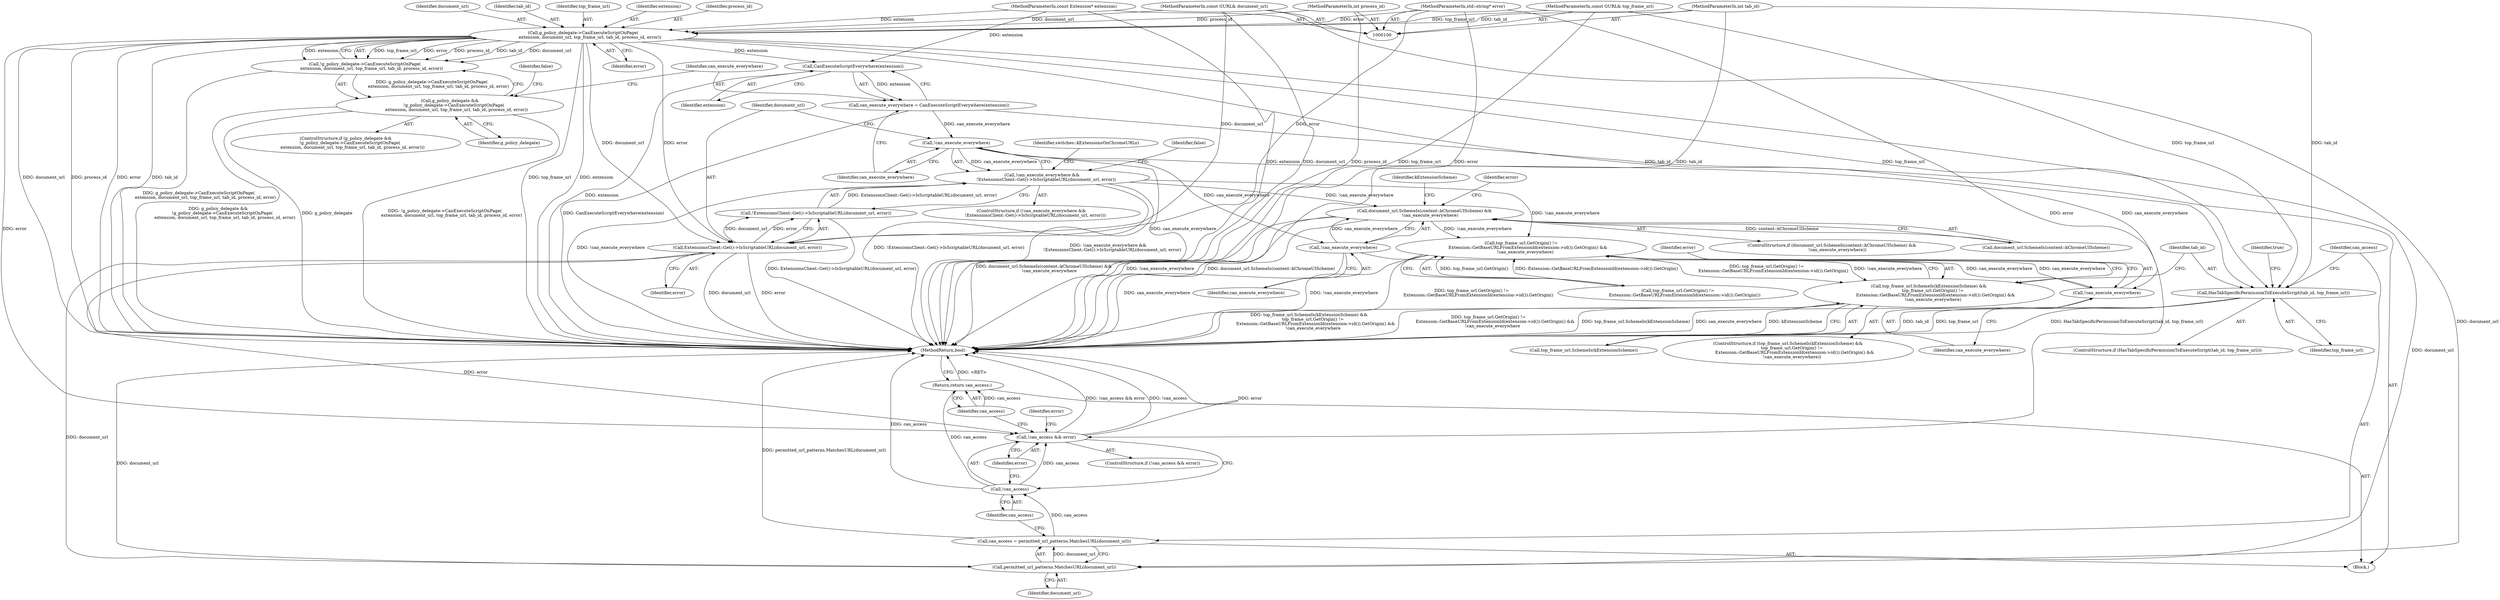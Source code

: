 digraph "1_Chrome_684a212a93141908bcc10f4bc57f3edb53d2d21f_1@pointer" {
"1000113" [label="(Call,g_policy_delegate->CanExecuteScriptOnPage(\n          extension, document_url, top_frame_url, tab_id, process_id, error))"];
"1000101" [label="(MethodParameterIn,const Extension* extension)"];
"1000102" [label="(MethodParameterIn,const GURL& document_url)"];
"1000103" [label="(MethodParameterIn,const GURL& top_frame_url)"];
"1000104" [label="(MethodParameterIn,int tab_id)"];
"1000105" [label="(MethodParameterIn,int process_id)"];
"1000107" [label="(MethodParameterIn,std::string* error)"];
"1000112" [label="(Call,!g_policy_delegate->CanExecuteScriptOnPage(\n          extension, document_url, top_frame_url, tab_id, process_id, error))"];
"1000110" [label="(Call,g_policy_delegate &&\n      !g_policy_delegate->CanExecuteScriptOnPage(\n          extension, document_url, top_frame_url, tab_id, process_id, error))"];
"1000126" [label="(Call,CanExecuteScriptEverywhere(extension))"];
"1000124" [label="(Call,can_execute_everywhere = CanExecuteScriptEverywhere(extension))"];
"1000130" [label="(Call,!can_execute_everywhere)"];
"1000129" [label="(Call,!can_execute_everywhere &&\n      !ExtensionsClient::Get()->IsScriptableURL(document_url, error))"];
"1000145" [label="(Call,document_url.SchemeIs(content::kChromeUIScheme) &&\n        !can_execute_everywhere)"];
"1000163" [label="(Call,top_frame_url.GetOrigin() !=\n          Extension::GetBaseURLFromExtensionId(extension->id()).GetOrigin() &&\n      !can_execute_everywhere)"];
"1000160" [label="(Call,top_frame_url.SchemeIs(kExtensionScheme) &&\n      top_frame_url.GetOrigin() !=\n          Extension::GetBaseURLFromExtensionId(extension->id()).GetOrigin() &&\n      !can_execute_everywhere)"];
"1000148" [label="(Call,!can_execute_everywhere)"];
"1000167" [label="(Call,!can_execute_everywhere)"];
"1000133" [label="(Call,ExtensionsClient::Get()->IsScriptableURL(document_url, error))"];
"1000132" [label="(Call,!ExtensionsClient::Get()->IsScriptableURL(document_url, error))"];
"1000187" [label="(Call,permitted_url_patterns.MatchesURL(document_url))"];
"1000185" [label="(Call,can_access = permitted_url_patterns.MatchesURL(document_url))"];
"1000191" [label="(Call,!can_access)"];
"1000190" [label="(Call,!can_access && error)"];
"1000201" [label="(Return,return can_access;)"];
"1000179" [label="(Call,HasTabSpecificPermissionToExecuteScript(tab_id, top_frame_url))"];
"1000116" [label="(Identifier,top_frame_url)"];
"1000133" [label="(Call,ExtensionsClient::Get()->IsScriptableURL(document_url, error))"];
"1000190" [label="(Call,!can_access && error)"];
"1000161" [label="(Call,top_frame_url.SchemeIs(kExtensionScheme))"];
"1000124" [label="(Call,can_execute_everywhere = CanExecuteScriptEverywhere(extension))"];
"1000192" [label="(Identifier,can_access)"];
"1000114" [label="(Identifier,extension)"];
"1000128" [label="(ControlStructure,if (!can_execute_everywhere &&\n      !ExtensionsClient::Get()->IsScriptableURL(document_url, error)))"];
"1000168" [label="(Identifier,can_execute_everywhere)"];
"1000134" [label="(Identifier,document_url)"];
"1000118" [label="(Identifier,process_id)"];
"1000186" [label="(Identifier,can_access)"];
"1000203" [label="(MethodReturn,bool)"];
"1000125" [label="(Identifier,can_execute_everywhere)"];
"1000152" [label="(Identifier,error)"];
"1000115" [label="(Identifier,document_url)"];
"1000119" [label="(Identifier,error)"];
"1000164" [label="(Call,top_frame_url.GetOrigin() !=\n          Extension::GetBaseURLFromExtensionId(extension->id()).GetOrigin())"];
"1000159" [label="(ControlStructure,if (top_frame_url.SchemeIs(kExtensionScheme) &&\n      top_frame_url.GetOrigin() !=\n          Extension::GetBaseURLFromExtensionId(extension->id()).GetOrigin() &&\n      !can_execute_everywhere))"];
"1000191" [label="(Call,!can_access)"];
"1000142" [label="(Identifier,switches::kExtensionsOnChromeURLs)"];
"1000105" [label="(MethodParameterIn,int process_id)"];
"1000110" [label="(Call,g_policy_delegate &&\n      !g_policy_delegate->CanExecuteScriptOnPage(\n          extension, document_url, top_frame_url, tab_id, process_id, error))"];
"1000187" [label="(Call,permitted_url_patterns.MatchesURL(document_url))"];
"1000162" [label="(Identifier,kExtensionScheme)"];
"1000129" [label="(Call,!can_execute_everywhere &&\n      !ExtensionsClient::Get()->IsScriptableURL(document_url, error))"];
"1000145" [label="(Call,document_url.SchemeIs(content::kChromeUIScheme) &&\n        !can_execute_everywhere)"];
"1000171" [label="(Identifier,error)"];
"1000138" [label="(Identifier,false)"];
"1000127" [label="(Identifier,extension)"];
"1000108" [label="(Block,)"];
"1000126" [label="(Call,CanExecuteScriptEverywhere(extension))"];
"1000130" [label="(Call,!can_execute_everywhere)"];
"1000144" [label="(ControlStructure,if (document_url.SchemeIs(content::kChromeUIScheme) &&\n        !can_execute_everywhere))"];
"1000197" [label="(Identifier,error)"];
"1000178" [label="(ControlStructure,if (HasTabSpecificPermissionToExecuteScript(tab_id, top_frame_url)))"];
"1000183" [label="(Identifier,true)"];
"1000201" [label="(Return,return can_access;)"];
"1000117" [label="(Identifier,tab_id)"];
"1000189" [label="(ControlStructure,if (!can_access && error))"];
"1000107" [label="(MethodParameterIn,std::string* error)"];
"1000135" [label="(Identifier,error)"];
"1000103" [label="(MethodParameterIn,const GURL& top_frame_url)"];
"1000146" [label="(Call,document_url.SchemeIs(content::kChromeUIScheme))"];
"1000112" [label="(Call,!g_policy_delegate->CanExecuteScriptOnPage(\n          extension, document_url, top_frame_url, tab_id, process_id, error))"];
"1000111" [label="(Identifier,g_policy_delegate)"];
"1000101" [label="(MethodParameterIn,const Extension* extension)"];
"1000148" [label="(Call,!can_execute_everywhere)"];
"1000180" [label="(Identifier,tab_id)"];
"1000102" [label="(MethodParameterIn,const GURL& document_url)"];
"1000113" [label="(Call,g_policy_delegate->CanExecuteScriptOnPage(\n          extension, document_url, top_frame_url, tab_id, process_id, error))"];
"1000163" [label="(Call,top_frame_url.GetOrigin() !=\n          Extension::GetBaseURLFromExtensionId(extension->id()).GetOrigin() &&\n      !can_execute_everywhere)"];
"1000149" [label="(Identifier,can_execute_everywhere)"];
"1000109" [label="(ControlStructure,if (g_policy_delegate &&\n      !g_policy_delegate->CanExecuteScriptOnPage(\n          extension, document_url, top_frame_url, tab_id, process_id, error)))"];
"1000132" [label="(Call,!ExtensionsClient::Get()->IsScriptableURL(document_url, error))"];
"1000122" [label="(Identifier,false)"];
"1000188" [label="(Identifier,document_url)"];
"1000160" [label="(Call,top_frame_url.SchemeIs(kExtensionScheme) &&\n      top_frame_url.GetOrigin() !=\n          Extension::GetBaseURLFromExtensionId(extension->id()).GetOrigin() &&\n      !can_execute_everywhere)"];
"1000179" [label="(Call,HasTabSpecificPermissionToExecuteScript(tab_id, top_frame_url))"];
"1000193" [label="(Identifier,error)"];
"1000131" [label="(Identifier,can_execute_everywhere)"];
"1000167" [label="(Call,!can_execute_everywhere)"];
"1000104" [label="(MethodParameterIn,int tab_id)"];
"1000185" [label="(Call,can_access = permitted_url_patterns.MatchesURL(document_url))"];
"1000202" [label="(Identifier,can_access)"];
"1000181" [label="(Identifier,top_frame_url)"];
"1000113" -> "1000112"  [label="AST: "];
"1000113" -> "1000119"  [label="CFG: "];
"1000114" -> "1000113"  [label="AST: "];
"1000115" -> "1000113"  [label="AST: "];
"1000116" -> "1000113"  [label="AST: "];
"1000117" -> "1000113"  [label="AST: "];
"1000118" -> "1000113"  [label="AST: "];
"1000119" -> "1000113"  [label="AST: "];
"1000112" -> "1000113"  [label="CFG: "];
"1000113" -> "1000203"  [label="DDG: process_id"];
"1000113" -> "1000203"  [label="DDG: error"];
"1000113" -> "1000203"  [label="DDG: tab_id"];
"1000113" -> "1000203"  [label="DDG: extension"];
"1000113" -> "1000203"  [label="DDG: document_url"];
"1000113" -> "1000203"  [label="DDG: top_frame_url"];
"1000113" -> "1000112"  [label="DDG: top_frame_url"];
"1000113" -> "1000112"  [label="DDG: error"];
"1000113" -> "1000112"  [label="DDG: process_id"];
"1000113" -> "1000112"  [label="DDG: tab_id"];
"1000113" -> "1000112"  [label="DDG: document_url"];
"1000113" -> "1000112"  [label="DDG: extension"];
"1000101" -> "1000113"  [label="DDG: extension"];
"1000102" -> "1000113"  [label="DDG: document_url"];
"1000103" -> "1000113"  [label="DDG: top_frame_url"];
"1000104" -> "1000113"  [label="DDG: tab_id"];
"1000105" -> "1000113"  [label="DDG: process_id"];
"1000107" -> "1000113"  [label="DDG: error"];
"1000113" -> "1000126"  [label="DDG: extension"];
"1000113" -> "1000133"  [label="DDG: document_url"];
"1000113" -> "1000133"  [label="DDG: error"];
"1000113" -> "1000179"  [label="DDG: tab_id"];
"1000113" -> "1000179"  [label="DDG: top_frame_url"];
"1000113" -> "1000187"  [label="DDG: document_url"];
"1000113" -> "1000190"  [label="DDG: error"];
"1000101" -> "1000100"  [label="AST: "];
"1000101" -> "1000203"  [label="DDG: extension"];
"1000101" -> "1000126"  [label="DDG: extension"];
"1000102" -> "1000100"  [label="AST: "];
"1000102" -> "1000203"  [label="DDG: document_url"];
"1000102" -> "1000133"  [label="DDG: document_url"];
"1000102" -> "1000187"  [label="DDG: document_url"];
"1000103" -> "1000100"  [label="AST: "];
"1000103" -> "1000203"  [label="DDG: top_frame_url"];
"1000103" -> "1000179"  [label="DDG: top_frame_url"];
"1000104" -> "1000100"  [label="AST: "];
"1000104" -> "1000203"  [label="DDG: tab_id"];
"1000104" -> "1000179"  [label="DDG: tab_id"];
"1000105" -> "1000100"  [label="AST: "];
"1000105" -> "1000203"  [label="DDG: process_id"];
"1000107" -> "1000100"  [label="AST: "];
"1000107" -> "1000203"  [label="DDG: error"];
"1000107" -> "1000133"  [label="DDG: error"];
"1000107" -> "1000190"  [label="DDG: error"];
"1000112" -> "1000110"  [label="AST: "];
"1000110" -> "1000112"  [label="CFG: "];
"1000112" -> "1000203"  [label="DDG: g_policy_delegate->CanExecuteScriptOnPage(\n          extension, document_url, top_frame_url, tab_id, process_id, error)"];
"1000112" -> "1000110"  [label="DDG: g_policy_delegate->CanExecuteScriptOnPage(\n          extension, document_url, top_frame_url, tab_id, process_id, error)"];
"1000110" -> "1000109"  [label="AST: "];
"1000110" -> "1000111"  [label="CFG: "];
"1000111" -> "1000110"  [label="AST: "];
"1000122" -> "1000110"  [label="CFG: "];
"1000125" -> "1000110"  [label="CFG: "];
"1000110" -> "1000203"  [label="DDG: !g_policy_delegate->CanExecuteScriptOnPage(\n          extension, document_url, top_frame_url, tab_id, process_id, error)"];
"1000110" -> "1000203"  [label="DDG: g_policy_delegate &&\n      !g_policy_delegate->CanExecuteScriptOnPage(\n          extension, document_url, top_frame_url, tab_id, process_id, error)"];
"1000110" -> "1000203"  [label="DDG: g_policy_delegate"];
"1000126" -> "1000124"  [label="AST: "];
"1000126" -> "1000127"  [label="CFG: "];
"1000127" -> "1000126"  [label="AST: "];
"1000124" -> "1000126"  [label="CFG: "];
"1000126" -> "1000203"  [label="DDG: extension"];
"1000126" -> "1000124"  [label="DDG: extension"];
"1000124" -> "1000108"  [label="AST: "];
"1000125" -> "1000124"  [label="AST: "];
"1000131" -> "1000124"  [label="CFG: "];
"1000124" -> "1000203"  [label="DDG: CanExecuteScriptEverywhere(extension)"];
"1000124" -> "1000130"  [label="DDG: can_execute_everywhere"];
"1000130" -> "1000129"  [label="AST: "];
"1000130" -> "1000131"  [label="CFG: "];
"1000131" -> "1000130"  [label="AST: "];
"1000134" -> "1000130"  [label="CFG: "];
"1000129" -> "1000130"  [label="CFG: "];
"1000130" -> "1000203"  [label="DDG: can_execute_everywhere"];
"1000130" -> "1000129"  [label="DDG: can_execute_everywhere"];
"1000130" -> "1000148"  [label="DDG: can_execute_everywhere"];
"1000130" -> "1000167"  [label="DDG: can_execute_everywhere"];
"1000129" -> "1000128"  [label="AST: "];
"1000129" -> "1000132"  [label="CFG: "];
"1000132" -> "1000129"  [label="AST: "];
"1000138" -> "1000129"  [label="CFG: "];
"1000142" -> "1000129"  [label="CFG: "];
"1000129" -> "1000203"  [label="DDG: !can_execute_everywhere"];
"1000129" -> "1000203"  [label="DDG: !ExtensionsClient::Get()->IsScriptableURL(document_url, error)"];
"1000129" -> "1000203"  [label="DDG: !can_execute_everywhere &&\n      !ExtensionsClient::Get()->IsScriptableURL(document_url, error)"];
"1000132" -> "1000129"  [label="DDG: ExtensionsClient::Get()->IsScriptableURL(document_url, error)"];
"1000129" -> "1000145"  [label="DDG: !can_execute_everywhere"];
"1000129" -> "1000163"  [label="DDG: !can_execute_everywhere"];
"1000145" -> "1000144"  [label="AST: "];
"1000145" -> "1000146"  [label="CFG: "];
"1000145" -> "1000148"  [label="CFG: "];
"1000146" -> "1000145"  [label="AST: "];
"1000148" -> "1000145"  [label="AST: "];
"1000152" -> "1000145"  [label="CFG: "];
"1000162" -> "1000145"  [label="CFG: "];
"1000145" -> "1000203"  [label="DDG: document_url.SchemeIs(content::kChromeUIScheme) &&\n        !can_execute_everywhere"];
"1000145" -> "1000203"  [label="DDG: !can_execute_everywhere"];
"1000145" -> "1000203"  [label="DDG: document_url.SchemeIs(content::kChromeUIScheme)"];
"1000146" -> "1000145"  [label="DDG: content::kChromeUIScheme"];
"1000148" -> "1000145"  [label="DDG: can_execute_everywhere"];
"1000145" -> "1000163"  [label="DDG: !can_execute_everywhere"];
"1000163" -> "1000160"  [label="AST: "];
"1000163" -> "1000164"  [label="CFG: "];
"1000163" -> "1000167"  [label="CFG: "];
"1000164" -> "1000163"  [label="AST: "];
"1000167" -> "1000163"  [label="AST: "];
"1000160" -> "1000163"  [label="CFG: "];
"1000163" -> "1000203"  [label="DDG: top_frame_url.GetOrigin() !=\n          Extension::GetBaseURLFromExtensionId(extension->id()).GetOrigin()"];
"1000163" -> "1000203"  [label="DDG: !can_execute_everywhere"];
"1000163" -> "1000160"  [label="DDG: top_frame_url.GetOrigin() !=\n          Extension::GetBaseURLFromExtensionId(extension->id()).GetOrigin()"];
"1000163" -> "1000160"  [label="DDG: !can_execute_everywhere"];
"1000164" -> "1000163"  [label="DDG: top_frame_url.GetOrigin()"];
"1000164" -> "1000163"  [label="DDG: Extension::GetBaseURLFromExtensionId(extension->id()).GetOrigin()"];
"1000167" -> "1000163"  [label="DDG: can_execute_everywhere"];
"1000160" -> "1000159"  [label="AST: "];
"1000160" -> "1000161"  [label="CFG: "];
"1000161" -> "1000160"  [label="AST: "];
"1000171" -> "1000160"  [label="CFG: "];
"1000180" -> "1000160"  [label="CFG: "];
"1000160" -> "1000203"  [label="DDG: top_frame_url.SchemeIs(kExtensionScheme) &&\n      top_frame_url.GetOrigin() !=\n          Extension::GetBaseURLFromExtensionId(extension->id()).GetOrigin() &&\n      !can_execute_everywhere"];
"1000160" -> "1000203"  [label="DDG: top_frame_url.GetOrigin() !=\n          Extension::GetBaseURLFromExtensionId(extension->id()).GetOrigin() &&\n      !can_execute_everywhere"];
"1000160" -> "1000203"  [label="DDG: top_frame_url.SchemeIs(kExtensionScheme)"];
"1000161" -> "1000160"  [label="DDG: kExtensionScheme"];
"1000148" -> "1000149"  [label="CFG: "];
"1000149" -> "1000148"  [label="AST: "];
"1000148" -> "1000203"  [label="DDG: can_execute_everywhere"];
"1000148" -> "1000167"  [label="DDG: can_execute_everywhere"];
"1000167" -> "1000168"  [label="CFG: "];
"1000168" -> "1000167"  [label="AST: "];
"1000167" -> "1000203"  [label="DDG: can_execute_everywhere"];
"1000133" -> "1000132"  [label="AST: "];
"1000133" -> "1000135"  [label="CFG: "];
"1000134" -> "1000133"  [label="AST: "];
"1000135" -> "1000133"  [label="AST: "];
"1000132" -> "1000133"  [label="CFG: "];
"1000133" -> "1000203"  [label="DDG: document_url"];
"1000133" -> "1000203"  [label="DDG: error"];
"1000133" -> "1000132"  [label="DDG: document_url"];
"1000133" -> "1000132"  [label="DDG: error"];
"1000133" -> "1000187"  [label="DDG: document_url"];
"1000133" -> "1000190"  [label="DDG: error"];
"1000132" -> "1000203"  [label="DDG: ExtensionsClient::Get()->IsScriptableURL(document_url, error)"];
"1000187" -> "1000185"  [label="AST: "];
"1000187" -> "1000188"  [label="CFG: "];
"1000188" -> "1000187"  [label="AST: "];
"1000185" -> "1000187"  [label="CFG: "];
"1000187" -> "1000203"  [label="DDG: document_url"];
"1000187" -> "1000185"  [label="DDG: document_url"];
"1000185" -> "1000108"  [label="AST: "];
"1000186" -> "1000185"  [label="AST: "];
"1000192" -> "1000185"  [label="CFG: "];
"1000185" -> "1000203"  [label="DDG: permitted_url_patterns.MatchesURL(document_url)"];
"1000185" -> "1000191"  [label="DDG: can_access"];
"1000191" -> "1000190"  [label="AST: "];
"1000191" -> "1000192"  [label="CFG: "];
"1000192" -> "1000191"  [label="AST: "];
"1000193" -> "1000191"  [label="CFG: "];
"1000190" -> "1000191"  [label="CFG: "];
"1000191" -> "1000203"  [label="DDG: can_access"];
"1000191" -> "1000190"  [label="DDG: can_access"];
"1000191" -> "1000201"  [label="DDG: can_access"];
"1000190" -> "1000189"  [label="AST: "];
"1000190" -> "1000193"  [label="CFG: "];
"1000193" -> "1000190"  [label="AST: "];
"1000197" -> "1000190"  [label="CFG: "];
"1000202" -> "1000190"  [label="CFG: "];
"1000190" -> "1000203"  [label="DDG: !can_access && error"];
"1000190" -> "1000203"  [label="DDG: !can_access"];
"1000190" -> "1000203"  [label="DDG: error"];
"1000201" -> "1000108"  [label="AST: "];
"1000201" -> "1000202"  [label="CFG: "];
"1000202" -> "1000201"  [label="AST: "];
"1000203" -> "1000201"  [label="CFG: "];
"1000201" -> "1000203"  [label="DDG: <RET>"];
"1000202" -> "1000201"  [label="DDG: can_access"];
"1000179" -> "1000178"  [label="AST: "];
"1000179" -> "1000181"  [label="CFG: "];
"1000180" -> "1000179"  [label="AST: "];
"1000181" -> "1000179"  [label="AST: "];
"1000183" -> "1000179"  [label="CFG: "];
"1000186" -> "1000179"  [label="CFG: "];
"1000179" -> "1000203"  [label="DDG: top_frame_url"];
"1000179" -> "1000203"  [label="DDG: HasTabSpecificPermissionToExecuteScript(tab_id, top_frame_url)"];
"1000179" -> "1000203"  [label="DDG: tab_id"];
}
